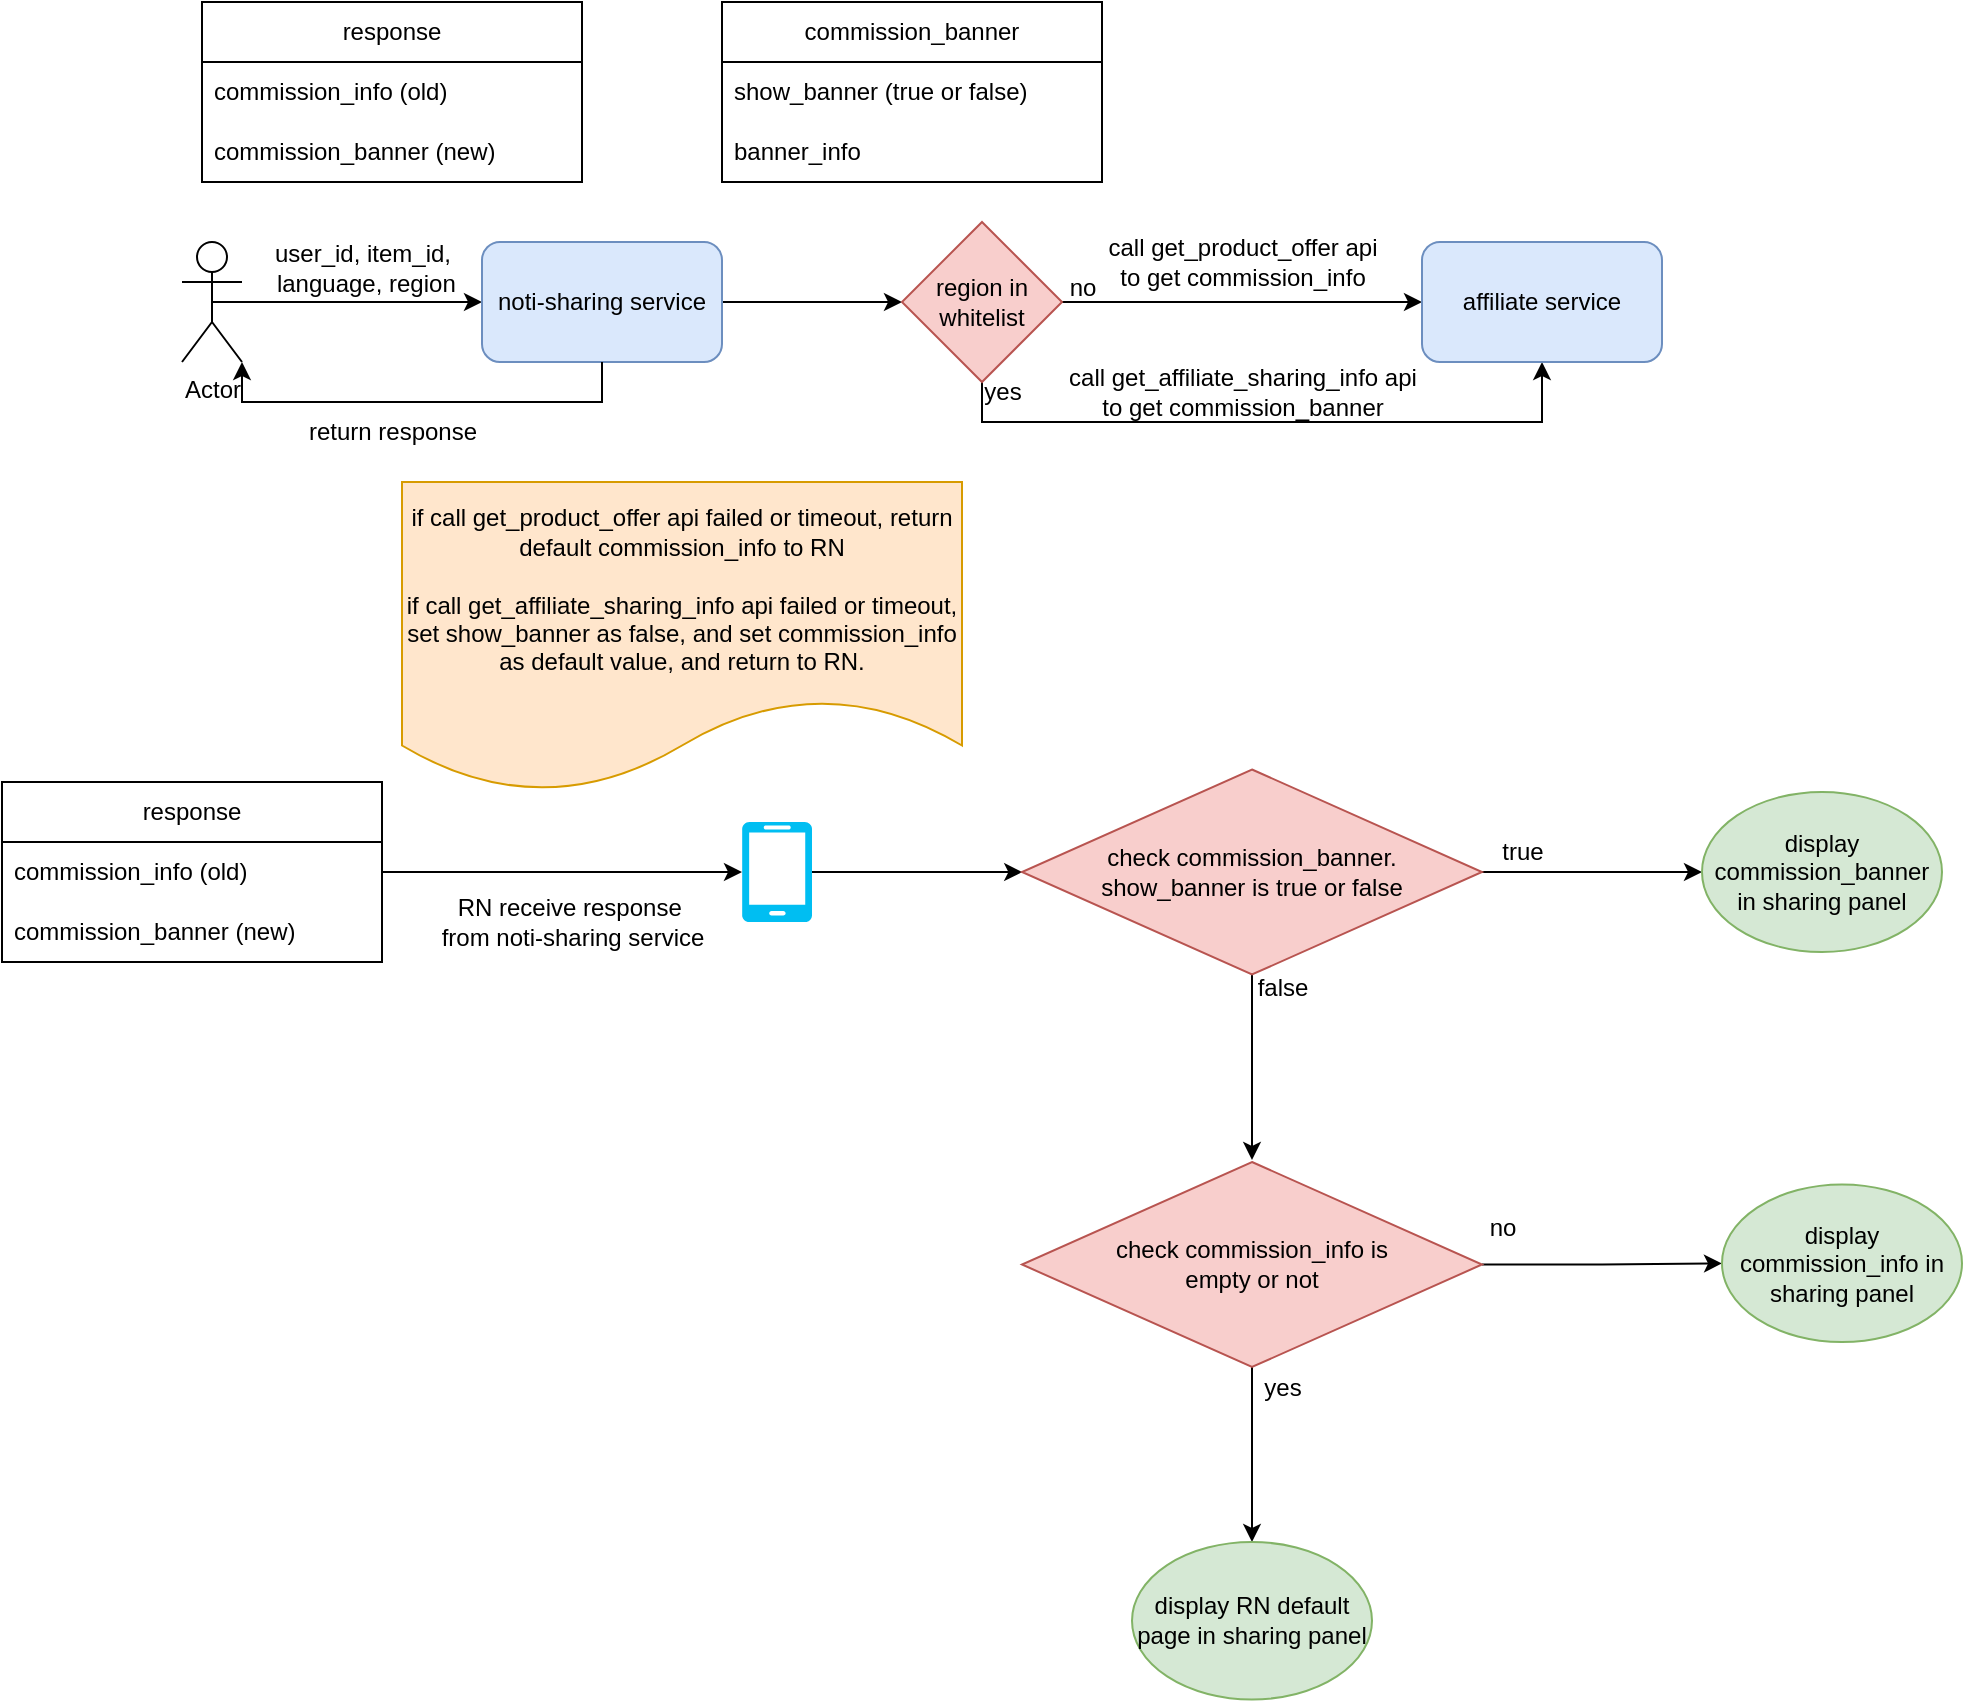 <mxfile version="26.2.8">
  <diagram name="第 1 页" id="qK4uVdp-ywqS_e5S5D6z">
    <mxGraphModel dx="1300" dy="779" grid="1" gridSize="10" guides="1" tooltips="1" connect="1" arrows="1" fold="1" page="1" pageScale="1" pageWidth="3300" pageHeight="4681" math="0" shadow="0">
      <root>
        <mxCell id="0" />
        <mxCell id="1" parent="0" />
        <mxCell id="fixqP4ct7N5aV7qAm0VZ-5" style="edgeStyle=orthogonalEdgeStyle;rounded=0;orthogonalLoop=1;jettySize=auto;html=1;exitX=0.5;exitY=0.5;exitDx=0;exitDy=0;exitPerimeter=0;entryX=0;entryY=0.5;entryDx=0;entryDy=0;" parent="1" source="fixqP4ct7N5aV7qAm0VZ-1" target="fixqP4ct7N5aV7qAm0VZ-4" edge="1">
          <mxGeometry relative="1" as="geometry" />
        </mxCell>
        <mxCell id="fixqP4ct7N5aV7qAm0VZ-1" value="Actor" style="shape=umlActor;verticalLabelPosition=bottom;verticalAlign=top;html=1;outlineConnect=0;" parent="1" vertex="1">
          <mxGeometry x="310" y="310" width="30" height="60" as="geometry" />
        </mxCell>
        <mxCell id="fixqP4ct7N5aV7qAm0VZ-9" style="edgeStyle=orthogonalEdgeStyle;rounded=0;orthogonalLoop=1;jettySize=auto;html=1;exitX=1;exitY=0.5;exitDx=0;exitDy=0;" parent="1" source="fixqP4ct7N5aV7qAm0VZ-4" target="fixqP4ct7N5aV7qAm0VZ-7" edge="1">
          <mxGeometry relative="1" as="geometry" />
        </mxCell>
        <mxCell id="fixqP4ct7N5aV7qAm0VZ-4" value="noti-sharing service" style="rounded=1;whiteSpace=wrap;html=1;fillColor=#dae8fc;strokeColor=#6c8ebf;" parent="1" vertex="1">
          <mxGeometry x="460" y="310" width="120" height="60" as="geometry" />
        </mxCell>
        <mxCell id="fixqP4ct7N5aV7qAm0VZ-6" value="user_id, item_id,&lt;br&gt;&amp;nbsp;language, region" style="text;html=1;align=center;verticalAlign=middle;resizable=0;points=[];autosize=1;strokeColor=none;fillColor=none;" parent="1" vertex="1">
          <mxGeometry x="340" y="303" width="120" height="40" as="geometry" />
        </mxCell>
        <mxCell id="fixqP4ct7N5aV7qAm0VZ-10" style="edgeStyle=orthogonalEdgeStyle;rounded=0;orthogonalLoop=1;jettySize=auto;html=1;exitX=1;exitY=0.5;exitDx=0;exitDy=0;entryX=0;entryY=0.5;entryDx=0;entryDy=0;" parent="1" source="fixqP4ct7N5aV7qAm0VZ-7" target="fixqP4ct7N5aV7qAm0VZ-8" edge="1">
          <mxGeometry relative="1" as="geometry" />
        </mxCell>
        <mxCell id="fixqP4ct7N5aV7qAm0VZ-11" style="edgeStyle=orthogonalEdgeStyle;rounded=0;orthogonalLoop=1;jettySize=auto;html=1;exitX=0.5;exitY=1;exitDx=0;exitDy=0;entryX=0.5;entryY=1;entryDx=0;entryDy=0;" parent="1" source="fixqP4ct7N5aV7qAm0VZ-7" target="fixqP4ct7N5aV7qAm0VZ-8" edge="1">
          <mxGeometry relative="1" as="geometry" />
        </mxCell>
        <mxCell id="fixqP4ct7N5aV7qAm0VZ-7" value="region in whitelist" style="rhombus;whiteSpace=wrap;html=1;fillColor=#f8cecc;strokeColor=#b85450;" parent="1" vertex="1">
          <mxGeometry x="670" y="300" width="80" height="80" as="geometry" />
        </mxCell>
        <mxCell id="fixqP4ct7N5aV7qAm0VZ-8" value="affiliate service" style="rounded=1;whiteSpace=wrap;html=1;fillColor=#dae8fc;strokeColor=#6c8ebf;" parent="1" vertex="1">
          <mxGeometry x="930" y="310" width="120" height="60" as="geometry" />
        </mxCell>
        <mxCell id="fixqP4ct7N5aV7qAm0VZ-12" value="no" style="text;html=1;align=center;verticalAlign=middle;resizable=0;points=[];autosize=1;strokeColor=none;fillColor=none;" parent="1" vertex="1">
          <mxGeometry x="740" y="318" width="40" height="30" as="geometry" />
        </mxCell>
        <mxCell id="fixqP4ct7N5aV7qAm0VZ-14" value="yes" style="text;html=1;align=center;verticalAlign=middle;resizable=0;points=[];autosize=1;strokeColor=none;fillColor=none;" parent="1" vertex="1">
          <mxGeometry x="700" y="370" width="40" height="30" as="geometry" />
        </mxCell>
        <mxCell id="fixqP4ct7N5aV7qAm0VZ-15" value="call get_product_offer api&lt;br&gt;to get commission_info" style="text;html=1;align=center;verticalAlign=middle;resizable=0;points=[];autosize=1;strokeColor=none;fillColor=none;" parent="1" vertex="1">
          <mxGeometry x="760" y="300" width="160" height="40" as="geometry" />
        </mxCell>
        <mxCell id="fixqP4ct7N5aV7qAm0VZ-16" value="call get_affiliate_sharing_info api&lt;br&gt;to get commission_banner" style="text;html=1;align=center;verticalAlign=middle;resizable=0;points=[];autosize=1;strokeColor=none;fillColor=none;" parent="1" vertex="1">
          <mxGeometry x="740" y="365" width="200" height="40" as="geometry" />
        </mxCell>
        <mxCell id="fixqP4ct7N5aV7qAm0VZ-23" value="response" style="swimlane;fontStyle=0;childLayout=stackLayout;horizontal=1;startSize=30;horizontalStack=0;resizeParent=1;resizeParentMax=0;resizeLast=0;collapsible=1;marginBottom=0;whiteSpace=wrap;html=1;" parent="1" vertex="1">
          <mxGeometry x="320" y="190" width="190" height="90" as="geometry" />
        </mxCell>
        <mxCell id="fixqP4ct7N5aV7qAm0VZ-24" value="commission_info (old)" style="text;strokeColor=none;fillColor=none;align=left;verticalAlign=middle;spacingLeft=4;spacingRight=4;overflow=hidden;points=[[0,0.5],[1,0.5]];portConstraint=eastwest;rotatable=0;whiteSpace=wrap;html=1;" parent="fixqP4ct7N5aV7qAm0VZ-23" vertex="1">
          <mxGeometry y="30" width="190" height="30" as="geometry" />
        </mxCell>
        <mxCell id="fixqP4ct7N5aV7qAm0VZ-25" value="commission_banner (new)" style="text;strokeColor=none;fillColor=none;align=left;verticalAlign=middle;spacingLeft=4;spacingRight=4;overflow=hidden;points=[[0,0.5],[1,0.5]];portConstraint=eastwest;rotatable=0;whiteSpace=wrap;html=1;" parent="fixqP4ct7N5aV7qAm0VZ-23" vertex="1">
          <mxGeometry y="60" width="190" height="30" as="geometry" />
        </mxCell>
        <mxCell id="fixqP4ct7N5aV7qAm0VZ-27" value="commission_banner" style="swimlane;fontStyle=0;childLayout=stackLayout;horizontal=1;startSize=30;horizontalStack=0;resizeParent=1;resizeParentMax=0;resizeLast=0;collapsible=1;marginBottom=0;whiteSpace=wrap;html=1;" parent="1" vertex="1">
          <mxGeometry x="580" y="190" width="190" height="90" as="geometry" />
        </mxCell>
        <mxCell id="fixqP4ct7N5aV7qAm0VZ-28" value="show_banner (true or false)" style="text;strokeColor=none;fillColor=none;align=left;verticalAlign=middle;spacingLeft=4;spacingRight=4;overflow=hidden;points=[[0,0.5],[1,0.5]];portConstraint=eastwest;rotatable=0;whiteSpace=wrap;html=1;" parent="fixqP4ct7N5aV7qAm0VZ-27" vertex="1">
          <mxGeometry y="30" width="190" height="30" as="geometry" />
        </mxCell>
        <mxCell id="fixqP4ct7N5aV7qAm0VZ-29" value="banner_info" style="text;strokeColor=none;fillColor=none;align=left;verticalAlign=middle;spacingLeft=4;spacingRight=4;overflow=hidden;points=[[0,0.5],[1,0.5]];portConstraint=eastwest;rotatable=0;whiteSpace=wrap;html=1;" parent="fixqP4ct7N5aV7qAm0VZ-27" vertex="1">
          <mxGeometry y="60" width="190" height="30" as="geometry" />
        </mxCell>
        <mxCell id="fixqP4ct7N5aV7qAm0VZ-33" style="edgeStyle=orthogonalEdgeStyle;rounded=0;orthogonalLoop=1;jettySize=auto;html=1;exitX=0.5;exitY=1;exitDx=0;exitDy=0;entryX=1;entryY=1;entryDx=0;entryDy=0;entryPerimeter=0;" parent="1" source="fixqP4ct7N5aV7qAm0VZ-4" target="fixqP4ct7N5aV7qAm0VZ-1" edge="1">
          <mxGeometry relative="1" as="geometry" />
        </mxCell>
        <mxCell id="fixqP4ct7N5aV7qAm0VZ-34" value="return response" style="text;html=1;align=center;verticalAlign=middle;resizable=0;points=[];autosize=1;strokeColor=none;fillColor=none;" parent="1" vertex="1">
          <mxGeometry x="360" y="390" width="110" height="30" as="geometry" />
        </mxCell>
        <mxCell id="fixqP4ct7N5aV7qAm0VZ-42" style="edgeStyle=orthogonalEdgeStyle;rounded=0;orthogonalLoop=1;jettySize=auto;html=1;exitX=1;exitY=0.5;exitDx=0;exitDy=0;exitPerimeter=0;" parent="1" source="fixqP4ct7N5aV7qAm0VZ-35" target="fixqP4ct7N5aV7qAm0VZ-41" edge="1">
          <mxGeometry relative="1" as="geometry" />
        </mxCell>
        <mxCell id="fixqP4ct7N5aV7qAm0VZ-35" value="" style="verticalLabelPosition=bottom;html=1;verticalAlign=top;align=center;strokeColor=none;fillColor=#00BEF2;shape=mxgraph.azure.mobile;pointerEvents=1;" parent="1" vertex="1">
          <mxGeometry x="590" y="600" width="35" height="50" as="geometry" />
        </mxCell>
        <mxCell id="fixqP4ct7N5aV7qAm0VZ-36" value="response" style="swimlane;fontStyle=0;childLayout=stackLayout;horizontal=1;startSize=30;horizontalStack=0;resizeParent=1;resizeParentMax=0;resizeLast=0;collapsible=1;marginBottom=0;whiteSpace=wrap;html=1;" parent="1" vertex="1">
          <mxGeometry x="220" y="580" width="190" height="90" as="geometry" />
        </mxCell>
        <mxCell id="fixqP4ct7N5aV7qAm0VZ-37" value="commission_info (old)" style="text;strokeColor=none;fillColor=none;align=left;verticalAlign=middle;spacingLeft=4;spacingRight=4;overflow=hidden;points=[[0,0.5],[1,0.5]];portConstraint=eastwest;rotatable=0;whiteSpace=wrap;html=1;" parent="fixqP4ct7N5aV7qAm0VZ-36" vertex="1">
          <mxGeometry y="30" width="190" height="30" as="geometry" />
        </mxCell>
        <mxCell id="fixqP4ct7N5aV7qAm0VZ-38" value="commission_banner (new)" style="text;strokeColor=none;fillColor=none;align=left;verticalAlign=middle;spacingLeft=4;spacingRight=4;overflow=hidden;points=[[0,0.5],[1,0.5]];portConstraint=eastwest;rotatable=0;whiteSpace=wrap;html=1;" parent="fixqP4ct7N5aV7qAm0VZ-36" vertex="1">
          <mxGeometry y="60" width="190" height="30" as="geometry" />
        </mxCell>
        <mxCell id="fixqP4ct7N5aV7qAm0VZ-39" style="edgeStyle=orthogonalEdgeStyle;rounded=0;orthogonalLoop=1;jettySize=auto;html=1;exitX=1;exitY=0.5;exitDx=0;exitDy=0;entryX=0;entryY=0.5;entryDx=0;entryDy=0;entryPerimeter=0;" parent="1" source="fixqP4ct7N5aV7qAm0VZ-37" target="fixqP4ct7N5aV7qAm0VZ-35" edge="1">
          <mxGeometry relative="1" as="geometry" />
        </mxCell>
        <mxCell id="fixqP4ct7N5aV7qAm0VZ-40" value="RN receive response&amp;nbsp;&lt;br&gt;from noti-sharing service" style="text;html=1;align=center;verticalAlign=middle;resizable=0;points=[];autosize=1;strokeColor=none;fillColor=none;" parent="1" vertex="1">
          <mxGeometry x="430" y="630" width="150" height="40" as="geometry" />
        </mxCell>
        <mxCell id="fixqP4ct7N5aV7qAm0VZ-46" style="edgeStyle=orthogonalEdgeStyle;rounded=0;orthogonalLoop=1;jettySize=auto;html=1;exitX=1;exitY=0.5;exitDx=0;exitDy=0;entryX=0;entryY=0.5;entryDx=0;entryDy=0;" parent="1" source="fixqP4ct7N5aV7qAm0VZ-41" target="fixqP4ct7N5aV7qAm0VZ-45" edge="1">
          <mxGeometry relative="1" as="geometry" />
        </mxCell>
        <mxCell id="fixqP4ct7N5aV7qAm0VZ-49" style="edgeStyle=orthogonalEdgeStyle;rounded=0;orthogonalLoop=1;jettySize=auto;html=1;exitX=0.5;exitY=1;exitDx=0;exitDy=0;" parent="1" source="fixqP4ct7N5aV7qAm0VZ-41" edge="1">
          <mxGeometry relative="1" as="geometry">
            <mxPoint x="845" y="769" as="targetPoint" />
          </mxGeometry>
        </mxCell>
        <mxCell id="fixqP4ct7N5aV7qAm0VZ-41" value="check commission_banner.&lt;br&gt;show_banner is true or false" style="rhombus;whiteSpace=wrap;html=1;fillColor=#f8cecc;strokeColor=#b85450;" parent="1" vertex="1">
          <mxGeometry x="730" y="573.75" width="230" height="102.5" as="geometry" />
        </mxCell>
        <mxCell id="fixqP4ct7N5aV7qAm0VZ-45" value="display commission_banner in sharing panel" style="ellipse;whiteSpace=wrap;html=1;fillColor=#d5e8d4;strokeColor=#82b366;" parent="1" vertex="1">
          <mxGeometry x="1070" y="585" width="120" height="80" as="geometry" />
        </mxCell>
        <mxCell id="fixqP4ct7N5aV7qAm0VZ-47" value="true" style="text;html=1;align=center;verticalAlign=middle;resizable=0;points=[];autosize=1;strokeColor=none;fillColor=none;" parent="1" vertex="1">
          <mxGeometry x="960" y="600" width="40" height="30" as="geometry" />
        </mxCell>
        <mxCell id="fixqP4ct7N5aV7qAm0VZ-50" value="false" style="text;html=1;align=center;verticalAlign=middle;resizable=0;points=[];autosize=1;strokeColor=none;fillColor=none;" parent="1" vertex="1">
          <mxGeometry x="835" y="668" width="50" height="30" as="geometry" />
        </mxCell>
        <mxCell id="fixqP4ct7N5aV7qAm0VZ-57" style="edgeStyle=orthogonalEdgeStyle;rounded=0;orthogonalLoop=1;jettySize=auto;html=1;exitX=1;exitY=0.5;exitDx=0;exitDy=0;" parent="1" source="fixqP4ct7N5aV7qAm0VZ-55" target="fixqP4ct7N5aV7qAm0VZ-56" edge="1">
          <mxGeometry relative="1" as="geometry" />
        </mxCell>
        <mxCell id="fixqP4ct7N5aV7qAm0VZ-60" style="edgeStyle=orthogonalEdgeStyle;rounded=0;orthogonalLoop=1;jettySize=auto;html=1;exitX=0.5;exitY=1;exitDx=0;exitDy=0;entryX=0.5;entryY=0;entryDx=0;entryDy=0;" parent="1" source="fixqP4ct7N5aV7qAm0VZ-55" target="fixqP4ct7N5aV7qAm0VZ-59" edge="1">
          <mxGeometry relative="1" as="geometry" />
        </mxCell>
        <mxCell id="fixqP4ct7N5aV7qAm0VZ-55" value="check commission_info is &lt;br&gt;empty or not" style="rhombus;whiteSpace=wrap;html=1;fillColor=#f8cecc;strokeColor=#b85450;" parent="1" vertex="1">
          <mxGeometry x="730" y="770" width="230" height="102.5" as="geometry" />
        </mxCell>
        <mxCell id="fixqP4ct7N5aV7qAm0VZ-56" value="display commission_info in sharing panel" style="ellipse;whiteSpace=wrap;html=1;fillColor=#d5e8d4;strokeColor=#82b366;" parent="1" vertex="1">
          <mxGeometry x="1080" y="781.25" width="120" height="78.75" as="geometry" />
        </mxCell>
        <mxCell id="fixqP4ct7N5aV7qAm0VZ-58" value="no" style="text;html=1;align=center;verticalAlign=middle;resizable=0;points=[];autosize=1;strokeColor=none;fillColor=none;" parent="1" vertex="1">
          <mxGeometry x="950" y="788" width="40" height="30" as="geometry" />
        </mxCell>
        <mxCell id="fixqP4ct7N5aV7qAm0VZ-59" value="display RN default page in sharing panel" style="ellipse;whiteSpace=wrap;html=1;fillColor=#d5e8d4;strokeColor=#82b366;" parent="1" vertex="1">
          <mxGeometry x="785" y="960" width="120" height="78.75" as="geometry" />
        </mxCell>
        <mxCell id="fixqP4ct7N5aV7qAm0VZ-61" value="yes" style="text;html=1;align=center;verticalAlign=middle;resizable=0;points=[];autosize=1;strokeColor=none;fillColor=none;" parent="1" vertex="1">
          <mxGeometry x="840" y="868" width="40" height="30" as="geometry" />
        </mxCell>
        <mxCell id="fixqP4ct7N5aV7qAm0VZ-66" value="if call get_product_offer api failed or timeout, return default commission_info to RN&lt;br&gt;&lt;br&gt;if call get_affiliate_sharing_info api failed or timeout, set show_banner as false, and set commission_info as default value, and return to RN." style="shape=document;whiteSpace=wrap;html=1;boundedLbl=1;fillColor=#ffe6cc;strokeColor=#d79b00;" parent="1" vertex="1">
          <mxGeometry x="420" y="430" width="280" height="155" as="geometry" />
        </mxCell>
      </root>
    </mxGraphModel>
  </diagram>
</mxfile>
